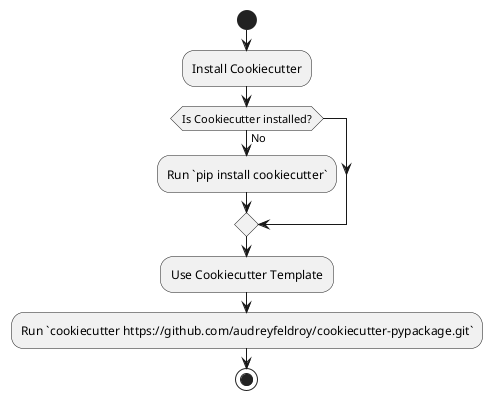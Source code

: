 @startuml
start
:Install Cookiecutter;
if (Is Cookiecutter installed?) then (No)
  :Run `pip install cookiecutter`;
endif

:Use Cookiecutter Template;
:Run `cookiecutter https://github.com/audreyfeldroy/cookiecutter-pypackage.git`;

stop
@enduml